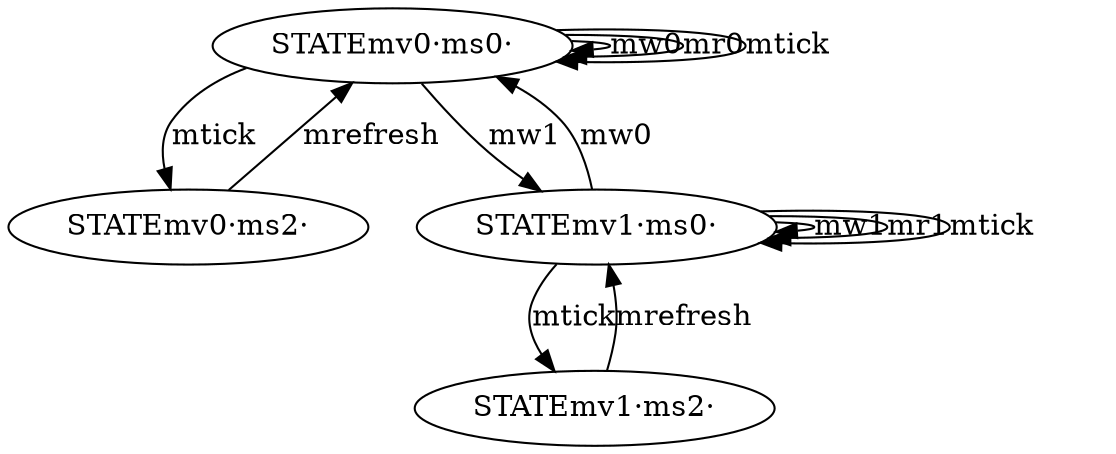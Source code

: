 digraph model {

    STATEmv0·ms0· -> STATEmv0·ms2· [label = "mtick"];
    STATEmv0·ms0· -> STATEmv1·ms0· [label = "mw1"];
    STATEmv0·ms0· -> STATEmv0·ms0· [label = "mw0"];
    STATEmv0·ms0· -> STATEmv0·ms0· [label = "mr0"];
    STATEmv0·ms0· -> STATEmv0·ms0· [label = "mtick"];
    STATEmv1·ms0· -> STATEmv1·ms2· [label = "mtick"];
    STATEmv1·ms0· -> STATEmv1·ms0· [label = "mw1"];
    STATEmv1·ms0· -> STATEmv1·ms0· [label = "mr1"];
    STATEmv1·ms0· -> STATEmv1·ms0· [label = "mtick"];
    STATEmv1·ms0· -> STATEmv0·ms0· [label = "mw0"];
    STATEmv0·ms2· -> STATEmv0·ms0· [label = "mrefresh"];
    STATEmv1·ms2· -> STATEmv1·ms0· [label = "mrefresh"];

}